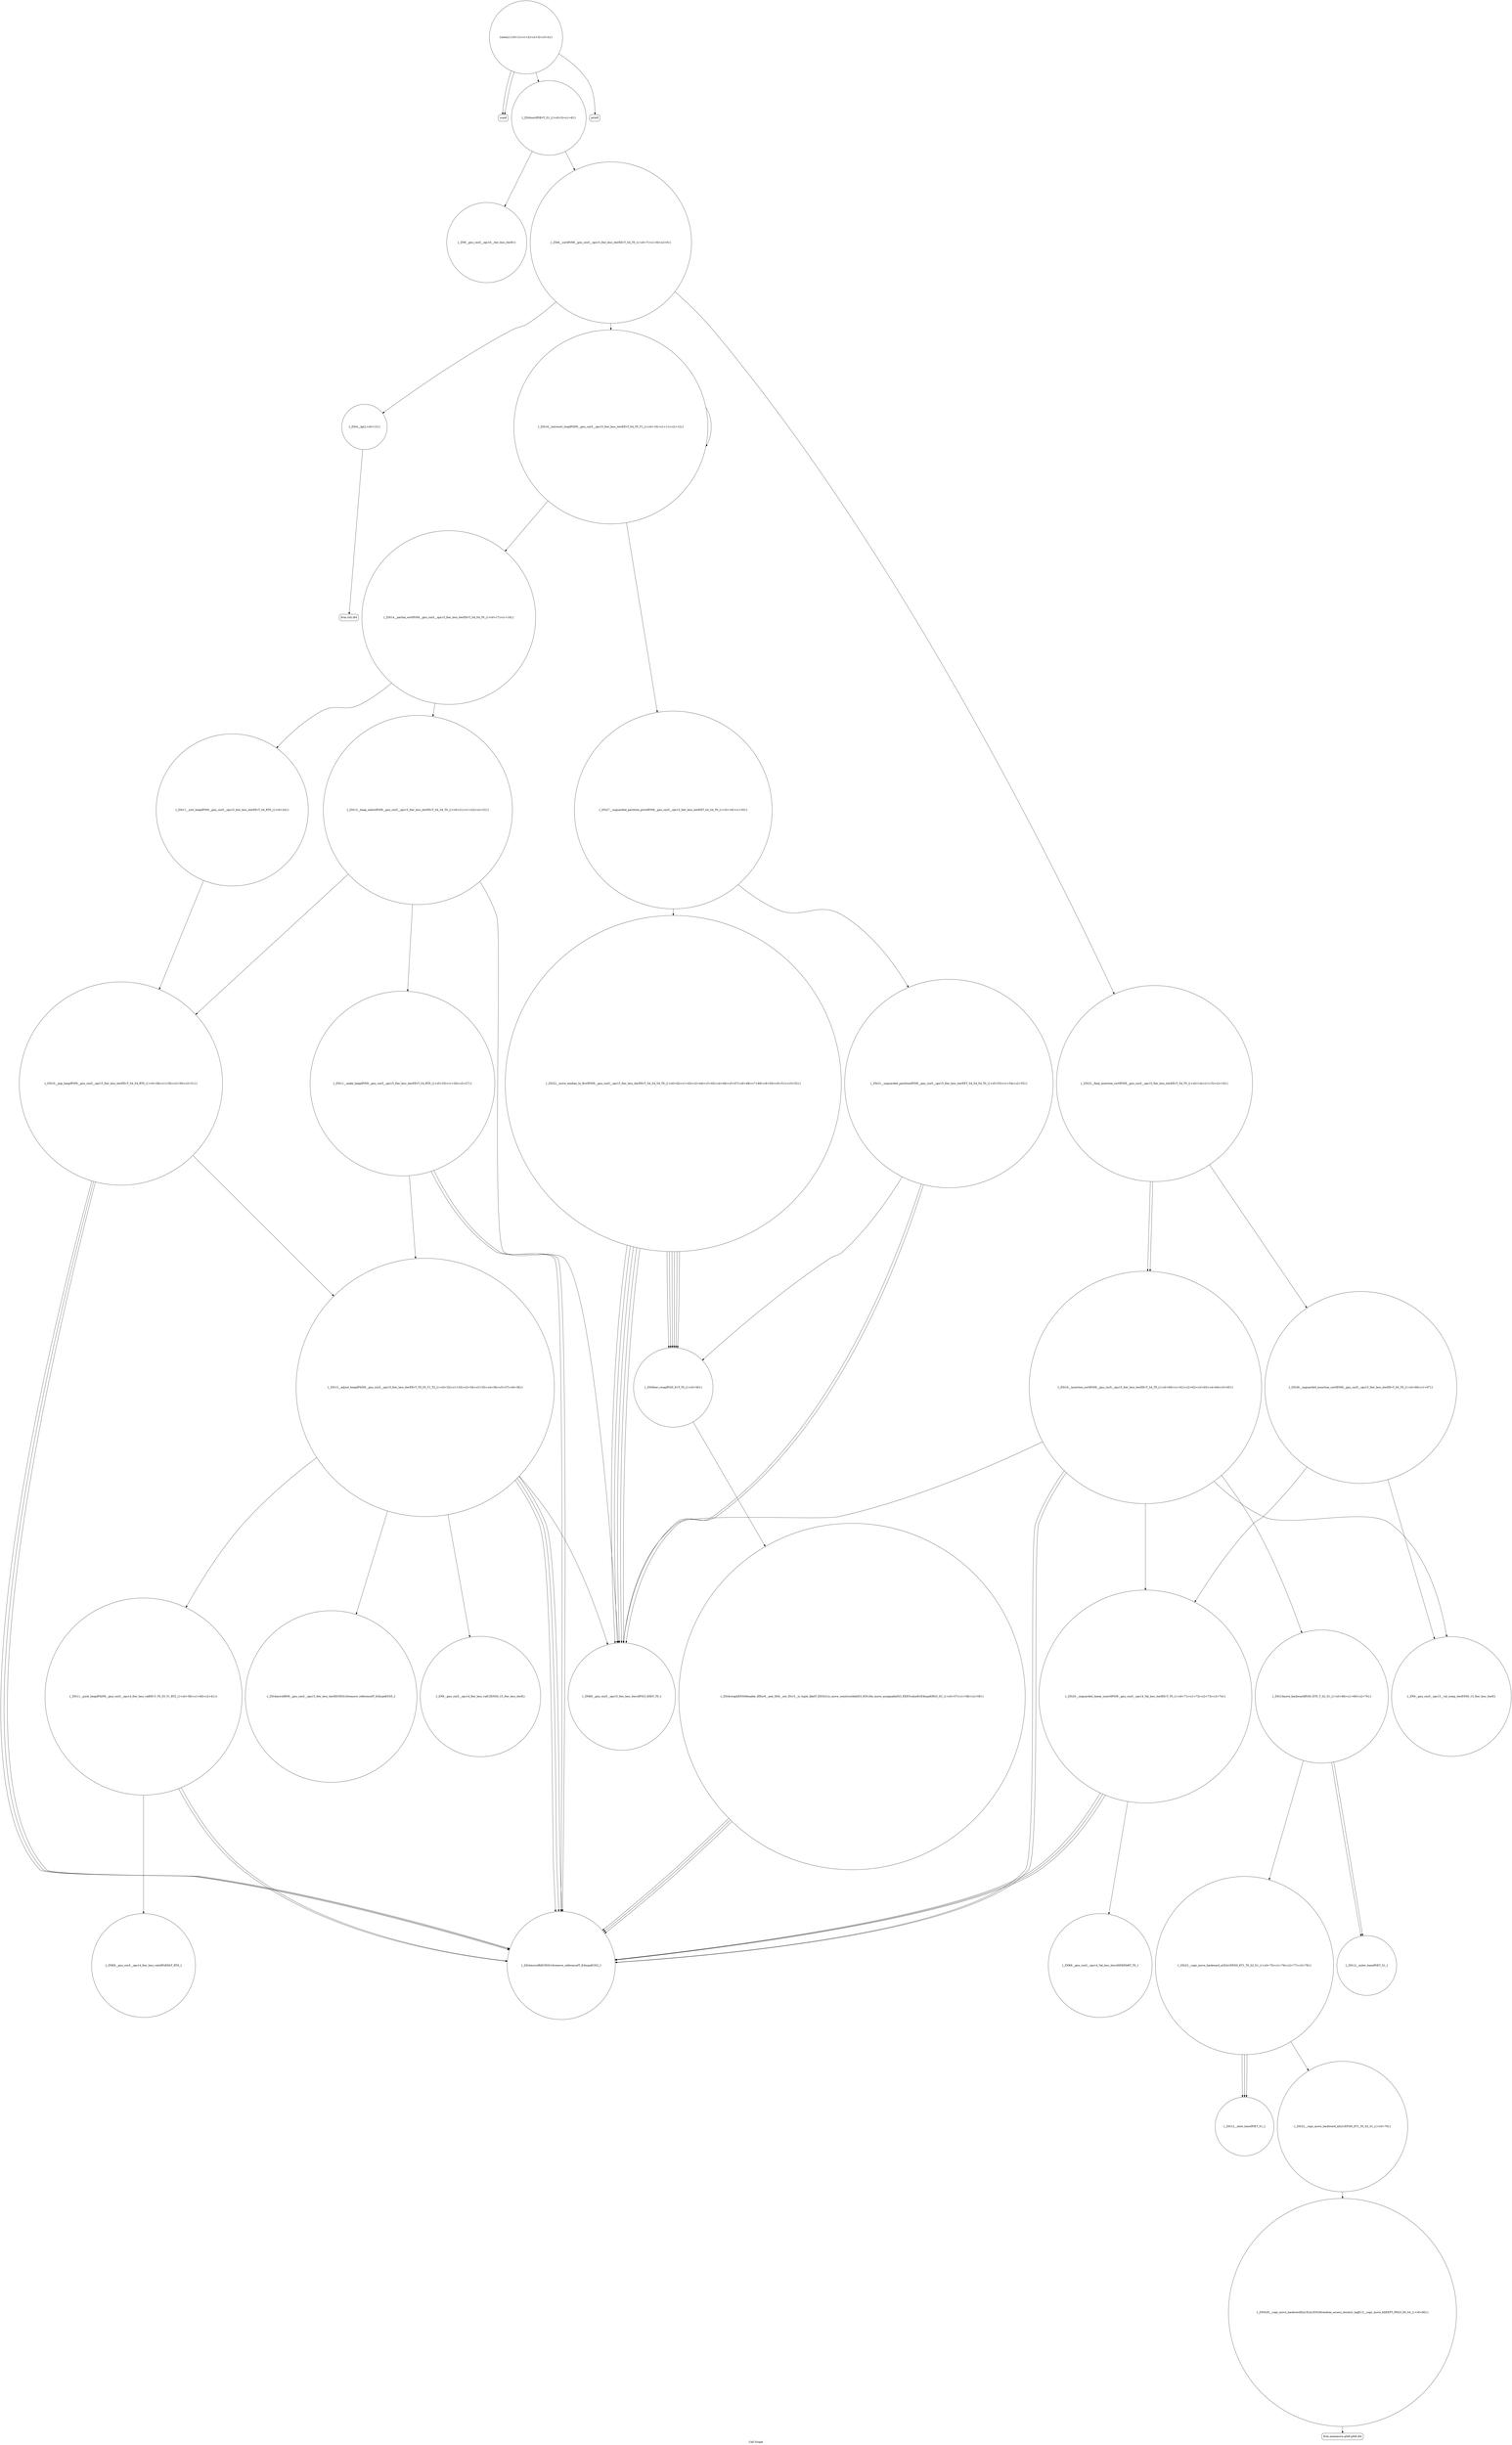 digraph "Call Graph" {
	label="Call Graph";

	Node0x5614e1db7e40 [shape=record,shape=circle,label="{main|{<s0>1|<s1>2|<s2>3|<s3>4}}"];
	Node0x5614e1db7e40:s0 -> Node0x5614e1db82d0[color=black];
	Node0x5614e1db7e40:s1 -> Node0x5614e1db82d0[color=black];
	Node0x5614e1db7e40:s2 -> Node0x5614e1db8350[color=black];
	Node0x5614e1db7e40:s3 -> Node0x5614e1db83d0[color=black];
	Node0x5614e1db8f50 [shape=record,shape=Mrecord,label="{llvm.ctlz.i64}"];
	Node0x5614e1db85d0 [shape=record,shape=circle,label="{_ZSt4__lgl|{<s0>13}}"];
	Node0x5614e1db85d0:s0 -> Node0x5614e1db8f50[color=black];
	Node0x5614e1db92d0 [shape=record,shape=circle,label="{_ZSt12__miter_baseIPiET_S1_}"];
	Node0x5614e1db8950 [shape=record,shape=circle,label="{_ZNK9__gnu_cxx5__ops15_Iter_less_iterclIPiS3_EEbT_T0_}"];
	Node0x5614e1db8cd0 [shape=record,shape=circle,label="{_ZNK9__gnu_cxx5__ops14_Iter_less_valclIPiiEEbT_RT0_}"];
	Node0x5614e1db8350 [shape=record,shape=circle,label="{_ZSt4sortIPiEvT_S1_|{<s0>5|<s1>6}}"];
	Node0x5614e1db8350:s0 -> Node0x5614e1db84d0[color=black];
	Node0x5614e1db8350:s1 -> Node0x5614e1db8450[color=black];
	Node0x5614e1db9050 [shape=record,shape=circle,label="{_ZSt26__unguarded_insertion_sortIPiN9__gnu_cxx5__ops15_Iter_less_iterEEvT_S4_T0_|{<s0>66|<s1>67}}"];
	Node0x5614e1db9050:s0 -> Node0x5614e1db91d0[color=black];
	Node0x5614e1db9050:s1 -> Node0x5614e1db9150[color=black];
	Node0x5614e1db86d0 [shape=record,shape=circle,label="{_ZSt14__partial_sortIPiN9__gnu_cxx5__ops15_Iter_less_iterEEvT_S4_S4_T0_|{<s0>17|<s1>18}}"];
	Node0x5614e1db86d0:s0 -> Node0x5614e1db87d0[color=black];
	Node0x5614e1db86d0:s1 -> Node0x5614e1db8850[color=black];
	Node0x5614e1db93d0 [shape=record,shape=circle,label="{_ZSt12__niter_baseIPiET_S1_}"];
	Node0x5614e1db8a50 [shape=record,shape=circle,label="{_ZSt4moveIRiEONSt16remove_referenceIT_E4typeEOS2_}"];
	Node0x5614e1db8dd0 [shape=record,shape=circle,label="{_ZSt21__unguarded_partitionIPiN9__gnu_cxx5__ops15_Iter_less_iterEET_S4_S4_S4_T0_|{<s0>53|<s1>54|<s2>55}}"];
	Node0x5614e1db8dd0:s0 -> Node0x5614e1db8950[color=black];
	Node0x5614e1db8dd0:s1 -> Node0x5614e1db8950[color=black];
	Node0x5614e1db8dd0:s2 -> Node0x5614e1db8e50[color=black];
	Node0x5614e1db8450 [shape=record,shape=circle,label="{_ZSt6__sortIPiN9__gnu_cxx5__ops15_Iter_less_iterEEvT_S4_T0_|{<s0>7|<s1>8|<s2>9}}"];
	Node0x5614e1db8450:s0 -> Node0x5614e1db85d0[color=black];
	Node0x5614e1db8450:s1 -> Node0x5614e1db8550[color=black];
	Node0x5614e1db8450:s2 -> Node0x5614e1db8650[color=black];
	Node0x5614e1db9150 [shape=record,shape=circle,label="{_ZSt25__unguarded_linear_insertIPiN9__gnu_cxx5__ops14_Val_less_iterEEvT_T0_|{<s0>71|<s1>72|<s2>73|<s3>74}}"];
	Node0x5614e1db9150:s0 -> Node0x5614e1db8a50[color=black];
	Node0x5614e1db9150:s1 -> Node0x5614e1db9550[color=black];
	Node0x5614e1db9150:s2 -> Node0x5614e1db8a50[color=black];
	Node0x5614e1db9150:s3 -> Node0x5614e1db8a50[color=black];
	Node0x5614e1db87d0 [shape=record,shape=circle,label="{_ZSt13__heap_selectIPiN9__gnu_cxx5__ops15_Iter_less_iterEEvT_S4_S4_T0_|{<s0>21|<s1>22|<s2>23}}"];
	Node0x5614e1db87d0:s0 -> Node0x5614e1db88d0[color=black];
	Node0x5614e1db87d0:s1 -> Node0x5614e1db8950[color=black];
	Node0x5614e1db87d0:s2 -> Node0x5614e1db89d0[color=black];
	Node0x5614e1db94d0 [shape=record,shape=Mrecord,label="{llvm.memmove.p0i8.p0i8.i64}"];
	Node0x5614e1db8b50 [shape=record,shape=circle,label="{_ZSt4moveIRN9__gnu_cxx5__ops15_Iter_less_iterEEONSt16remove_referenceIT_E4typeEOS5_}"];
	Node0x5614e1db8ed0 [shape=record,shape=circle,label="{_ZSt4swapIiENSt9enable_ifIXsr6__and_ISt6__not_ISt15__is_tuple_likeIT_EESt21is_move_constructibleIS3_ESt18is_move_assignableIS3_EEE5valueEvE4typeERS3_SC_|{<s0>57|<s1>58|<s2>59}}"];
	Node0x5614e1db8ed0:s0 -> Node0x5614e1db8a50[color=black];
	Node0x5614e1db8ed0:s1 -> Node0x5614e1db8a50[color=black];
	Node0x5614e1db8ed0:s2 -> Node0x5614e1db8a50[color=black];
	Node0x5614e1db8550 [shape=record,shape=circle,label="{_ZSt16__introsort_loopIPilN9__gnu_cxx5__ops15_Iter_less_iterEEvT_S4_T0_T1_|{<s0>10|<s1>11|<s2>12}}"];
	Node0x5614e1db8550:s0 -> Node0x5614e1db86d0[color=black];
	Node0x5614e1db8550:s1 -> Node0x5614e1db8750[color=black];
	Node0x5614e1db8550:s2 -> Node0x5614e1db8550[color=black];
	Node0x5614e1db9250 [shape=record,shape=circle,label="{_ZSt23__copy_move_backward_a2ILb1EPiS0_ET1_T0_S2_S1_|{<s0>75|<s1>76|<s2>77|<s3>78}}"];
	Node0x5614e1db9250:s0 -> Node0x5614e1db93d0[color=black];
	Node0x5614e1db9250:s1 -> Node0x5614e1db93d0[color=black];
	Node0x5614e1db9250:s2 -> Node0x5614e1db93d0[color=black];
	Node0x5614e1db9250:s3 -> Node0x5614e1db9350[color=black];
	Node0x5614e1db88d0 [shape=record,shape=circle,label="{_ZSt11__make_heapIPiN9__gnu_cxx5__ops15_Iter_less_iterEEvT_S4_RT0_|{<s0>25|<s1>26|<s2>27}}"];
	Node0x5614e1db88d0:s0 -> Node0x5614e1db8a50[color=black];
	Node0x5614e1db88d0:s1 -> Node0x5614e1db8a50[color=black];
	Node0x5614e1db88d0:s2 -> Node0x5614e1db8ad0[color=black];
	Node0x5614e1db8c50 [shape=record,shape=circle,label="{_ZSt11__push_heapIPiliN9__gnu_cxx5__ops14_Iter_less_valEEvT_T0_S5_T1_RT2_|{<s0>39|<s1>40|<s2>41}}"];
	Node0x5614e1db8c50:s0 -> Node0x5614e1db8cd0[color=black];
	Node0x5614e1db8c50:s1 -> Node0x5614e1db8a50[color=black];
	Node0x5614e1db8c50:s2 -> Node0x5614e1db8a50[color=black];
	Node0x5614e1db82d0 [shape=record,shape=Mrecord,label="{scanf}"];
	Node0x5614e1db8fd0 [shape=record,shape=circle,label="{_ZSt16__insertion_sortIPiN9__gnu_cxx5__ops15_Iter_less_iterEEvT_S4_T0_|{<s0>60|<s1>61|<s2>62|<s3>63|<s4>64|<s5>65}}"];
	Node0x5614e1db8fd0:s0 -> Node0x5614e1db8950[color=black];
	Node0x5614e1db8fd0:s1 -> Node0x5614e1db8a50[color=black];
	Node0x5614e1db8fd0:s2 -> Node0x5614e1db90d0[color=black];
	Node0x5614e1db8fd0:s3 -> Node0x5614e1db8a50[color=black];
	Node0x5614e1db8fd0:s4 -> Node0x5614e1db91d0[color=black];
	Node0x5614e1db8fd0:s5 -> Node0x5614e1db9150[color=black];
	Node0x5614e1db8650 [shape=record,shape=circle,label="{_ZSt22__final_insertion_sortIPiN9__gnu_cxx5__ops15_Iter_less_iterEEvT_S4_T0_|{<s0>14|<s1>15|<s2>16}}"];
	Node0x5614e1db8650:s0 -> Node0x5614e1db8fd0[color=black];
	Node0x5614e1db8650:s1 -> Node0x5614e1db9050[color=black];
	Node0x5614e1db8650:s2 -> Node0x5614e1db8fd0[color=black];
	Node0x5614e1db9350 [shape=record,shape=circle,label="{_ZSt22__copy_move_backward_aILb1EPiS0_ET1_T0_S2_S1_|{<s0>79}}"];
	Node0x5614e1db9350:s0 -> Node0x5614e1db9450[color=black];
	Node0x5614e1db89d0 [shape=record,shape=circle,label="{_ZSt10__pop_heapIPiN9__gnu_cxx5__ops15_Iter_less_iterEEvT_S4_S4_RT0_|{<s0>28|<s1>29|<s2>30|<s3>31}}"];
	Node0x5614e1db89d0:s0 -> Node0x5614e1db8a50[color=black];
	Node0x5614e1db89d0:s1 -> Node0x5614e1db8a50[color=black];
	Node0x5614e1db89d0:s2 -> Node0x5614e1db8a50[color=black];
	Node0x5614e1db89d0:s3 -> Node0x5614e1db8ad0[color=black];
	Node0x5614e1db8d50 [shape=record,shape=circle,label="{_ZSt22__move_median_to_firstIPiN9__gnu_cxx5__ops15_Iter_less_iterEEvT_S4_S4_S4_T0_|{<s0>42|<s1>43|<s2>44|<s3>45|<s4>46|<s5>47|<s6>48|<s7>49|<s8>50|<s9>51|<s10>52}}"];
	Node0x5614e1db8d50:s0 -> Node0x5614e1db8950[color=black];
	Node0x5614e1db8d50:s1 -> Node0x5614e1db8950[color=black];
	Node0x5614e1db8d50:s2 -> Node0x5614e1db8e50[color=black];
	Node0x5614e1db8d50:s3 -> Node0x5614e1db8950[color=black];
	Node0x5614e1db8d50:s4 -> Node0x5614e1db8e50[color=black];
	Node0x5614e1db8d50:s5 -> Node0x5614e1db8e50[color=black];
	Node0x5614e1db8d50:s6 -> Node0x5614e1db8950[color=black];
	Node0x5614e1db8d50:s7 -> Node0x5614e1db8e50[color=black];
	Node0x5614e1db8d50:s8 -> Node0x5614e1db8950[color=black];
	Node0x5614e1db8d50:s9 -> Node0x5614e1db8e50[color=black];
	Node0x5614e1db8d50:s10 -> Node0x5614e1db8e50[color=black];
	Node0x5614e1db83d0 [shape=record,shape=Mrecord,label="{printf}"];
	Node0x5614e1db90d0 [shape=record,shape=circle,label="{_ZSt13move_backwardIPiS0_ET0_T_S2_S1_|{<s0>68|<s1>69|<s2>70}}"];
	Node0x5614e1db90d0:s0 -> Node0x5614e1db92d0[color=black];
	Node0x5614e1db90d0:s1 -> Node0x5614e1db92d0[color=black];
	Node0x5614e1db90d0:s2 -> Node0x5614e1db9250[color=black];
	Node0x5614e1db8750 [shape=record,shape=circle,label="{_ZSt27__unguarded_partition_pivotIPiN9__gnu_cxx5__ops15_Iter_less_iterEET_S4_S4_T0_|{<s0>19|<s1>20}}"];
	Node0x5614e1db8750:s0 -> Node0x5614e1db8d50[color=black];
	Node0x5614e1db8750:s1 -> Node0x5614e1db8dd0[color=black];
	Node0x5614e1db9450 [shape=record,shape=circle,label="{_ZNSt20__copy_move_backwardILb1ELb1ESt26random_access_iterator_tagE13__copy_move_bIiEEPT_PKS3_S6_S4_|{<s0>80}}"];
	Node0x5614e1db9450:s0 -> Node0x5614e1db94d0[color=black];
	Node0x5614e1db8ad0 [shape=record,shape=circle,label="{_ZSt13__adjust_heapIPiliN9__gnu_cxx5__ops15_Iter_less_iterEEvT_T0_S5_T1_T2_|{<s0>32|<s1>33|<s2>34|<s3>35|<s4>36|<s5>37|<s6>38}}"];
	Node0x5614e1db8ad0:s0 -> Node0x5614e1db8950[color=black];
	Node0x5614e1db8ad0:s1 -> Node0x5614e1db8a50[color=black];
	Node0x5614e1db8ad0:s2 -> Node0x5614e1db8a50[color=black];
	Node0x5614e1db8ad0:s3 -> Node0x5614e1db8b50[color=black];
	Node0x5614e1db8ad0:s4 -> Node0x5614e1db8bd0[color=black];
	Node0x5614e1db8ad0:s5 -> Node0x5614e1db8a50[color=black];
	Node0x5614e1db8ad0:s6 -> Node0x5614e1db8c50[color=black];
	Node0x5614e1db8e50 [shape=record,shape=circle,label="{_ZSt9iter_swapIPiS0_EvT_T0_|{<s0>56}}"];
	Node0x5614e1db8e50:s0 -> Node0x5614e1db8ed0[color=black];
	Node0x5614e1db84d0 [shape=record,shape=circle,label="{_ZN9__gnu_cxx5__ops16__iter_less_iterEv}"];
	Node0x5614e1db91d0 [shape=record,shape=circle,label="{_ZN9__gnu_cxx5__ops15__val_comp_iterENS0_15_Iter_less_iterE}"];
	Node0x5614e1db8850 [shape=record,shape=circle,label="{_ZSt11__sort_heapIPiN9__gnu_cxx5__ops15_Iter_less_iterEEvT_S4_RT0_|{<s0>24}}"];
	Node0x5614e1db8850:s0 -> Node0x5614e1db89d0[color=black];
	Node0x5614e1db9550 [shape=record,shape=circle,label="{_ZNK9__gnu_cxx5__ops14_Val_less_iterclIiPiEEbRT_T0_}"];
	Node0x5614e1db8bd0 [shape=record,shape=circle,label="{_ZN9__gnu_cxx5__ops14_Iter_less_valC2ENS0_15_Iter_less_iterE}"];
}

